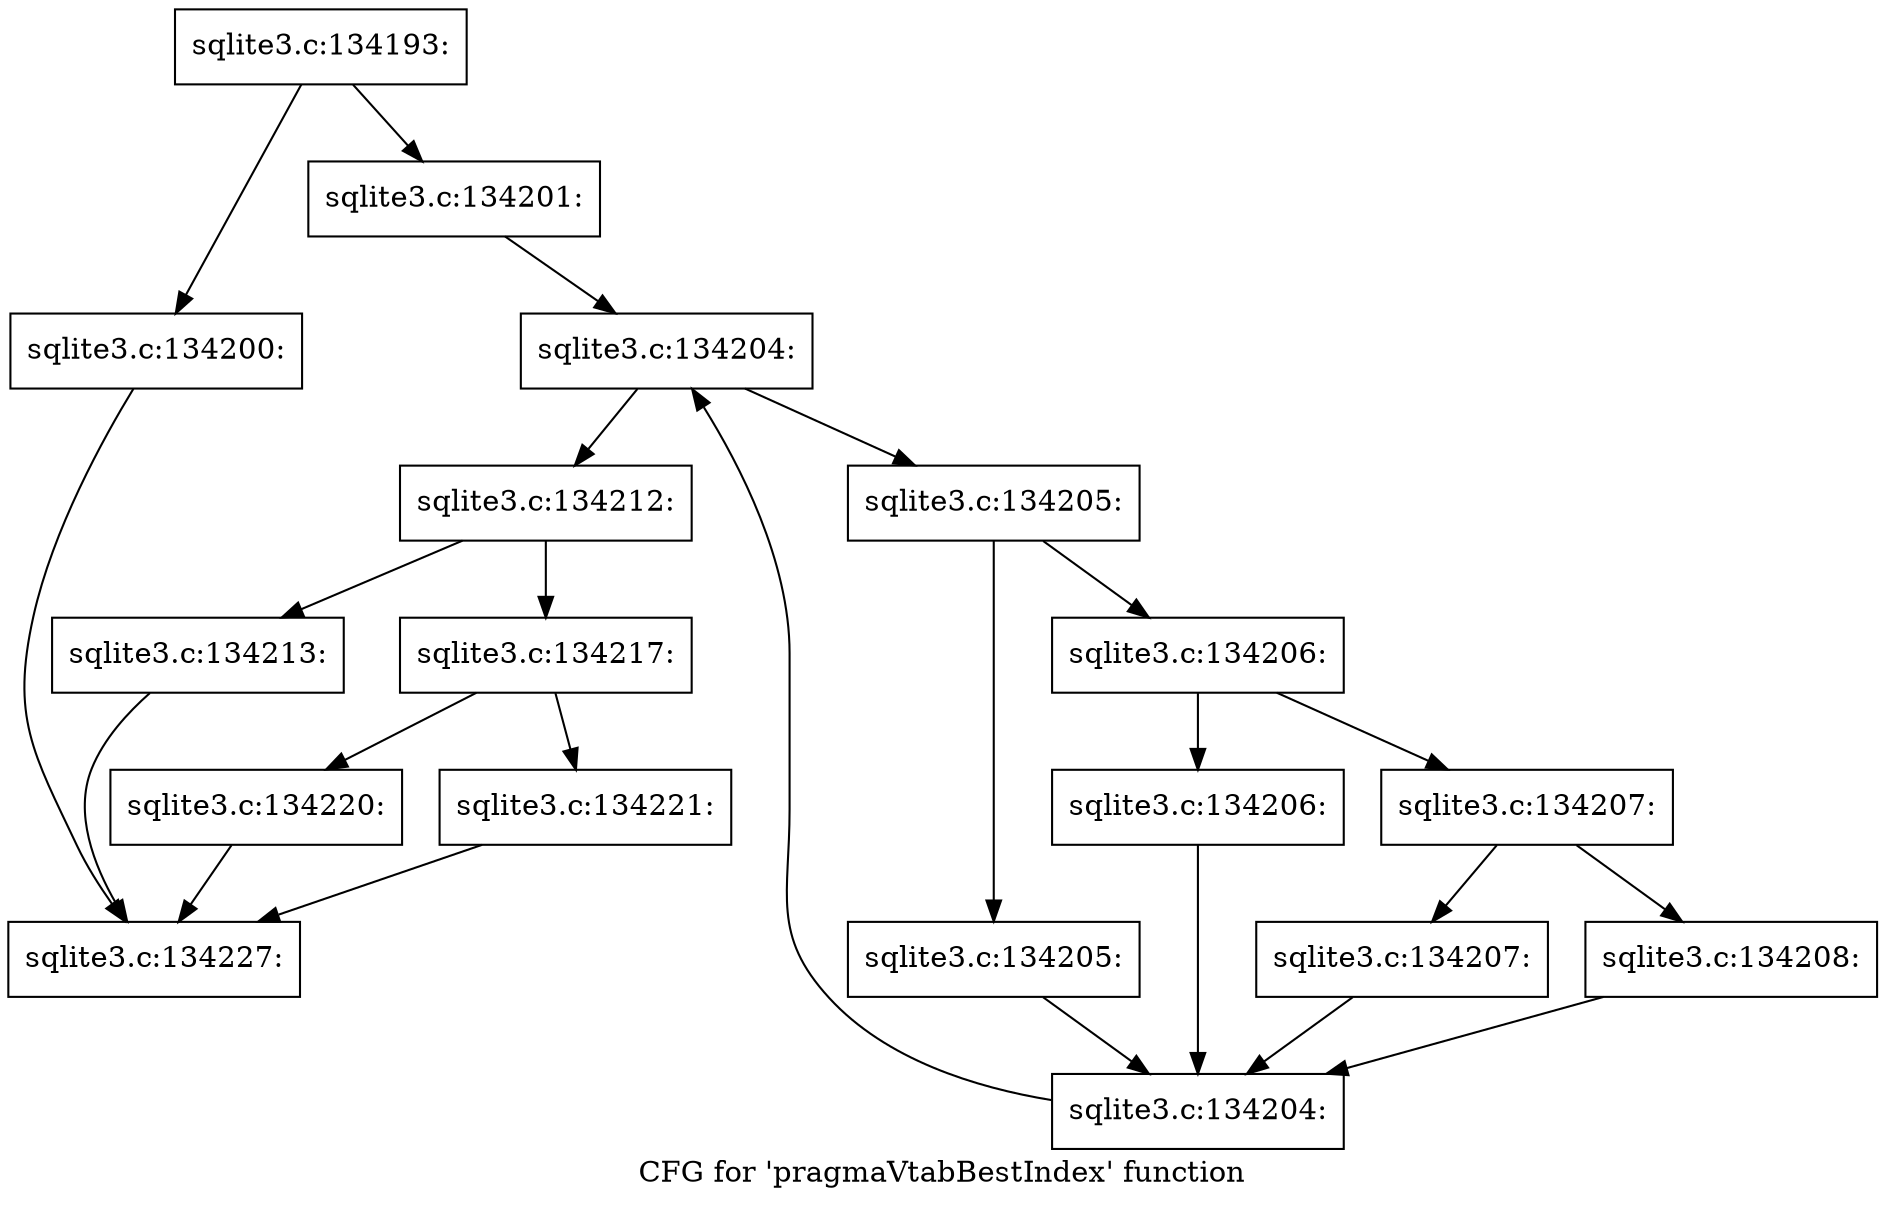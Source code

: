 digraph "CFG for 'pragmaVtabBestIndex' function" {
	label="CFG for 'pragmaVtabBestIndex' function";

	Node0x55c0f635d450 [shape=record,label="{sqlite3.c:134193:}"];
	Node0x55c0f635d450 -> Node0x55c0f868de40;
	Node0x55c0f635d450 -> Node0x55c0f868de90;
	Node0x55c0f868de40 [shape=record,label="{sqlite3.c:134200:}"];
	Node0x55c0f868de40 -> Node0x55c0f868c240;
	Node0x55c0f868de90 [shape=record,label="{sqlite3.c:134201:}"];
	Node0x55c0f868de90 -> Node0x55c0f868ee40;
	Node0x55c0f868ee40 [shape=record,label="{sqlite3.c:134204:}"];
	Node0x55c0f868ee40 -> Node0x55c0f868f060;
	Node0x55c0f868ee40 -> Node0x55c0f868ec90;
	Node0x55c0f868f060 [shape=record,label="{sqlite3.c:134205:}"];
	Node0x55c0f868f060 -> Node0x55c0f868f640;
	Node0x55c0f868f060 -> Node0x55c0f868f690;
	Node0x55c0f868f640 [shape=record,label="{sqlite3.c:134205:}"];
	Node0x55c0f868f640 -> Node0x55c0f868efd0;
	Node0x55c0f868f690 [shape=record,label="{sqlite3.c:134206:}"];
	Node0x55c0f868f690 -> Node0x55c0f868fbf0;
	Node0x55c0f868f690 -> Node0x55c0f868fc40;
	Node0x55c0f868fbf0 [shape=record,label="{sqlite3.c:134206:}"];
	Node0x55c0f868fbf0 -> Node0x55c0f868efd0;
	Node0x55c0f868fc40 [shape=record,label="{sqlite3.c:134207:}"];
	Node0x55c0f868fc40 -> Node0x55c0f8690210;
	Node0x55c0f868fc40 -> Node0x55c0f8690260;
	Node0x55c0f8690210 [shape=record,label="{sqlite3.c:134207:}"];
	Node0x55c0f8690210 -> Node0x55c0f868efd0;
	Node0x55c0f8690260 [shape=record,label="{sqlite3.c:134208:}"];
	Node0x55c0f8690260 -> Node0x55c0f868efd0;
	Node0x55c0f868efd0 [shape=record,label="{sqlite3.c:134204:}"];
	Node0x55c0f868efd0 -> Node0x55c0f868ee40;
	Node0x55c0f868ec90 [shape=record,label="{sqlite3.c:134212:}"];
	Node0x55c0f868ec90 -> Node0x55c0f8691b70;
	Node0x55c0f868ec90 -> Node0x55c0f8691bc0;
	Node0x55c0f8691b70 [shape=record,label="{sqlite3.c:134213:}"];
	Node0x55c0f8691b70 -> Node0x55c0f868c240;
	Node0x55c0f8691bc0 [shape=record,label="{sqlite3.c:134217:}"];
	Node0x55c0f8691bc0 -> Node0x55c0f8693600;
	Node0x55c0f8691bc0 -> Node0x55c0f8693650;
	Node0x55c0f8693600 [shape=record,label="{sqlite3.c:134220:}"];
	Node0x55c0f8693600 -> Node0x55c0f868c240;
	Node0x55c0f8693650 [shape=record,label="{sqlite3.c:134221:}"];
	Node0x55c0f8693650 -> Node0x55c0f868c240;
	Node0x55c0f868c240 [shape=record,label="{sqlite3.c:134227:}"];
}

